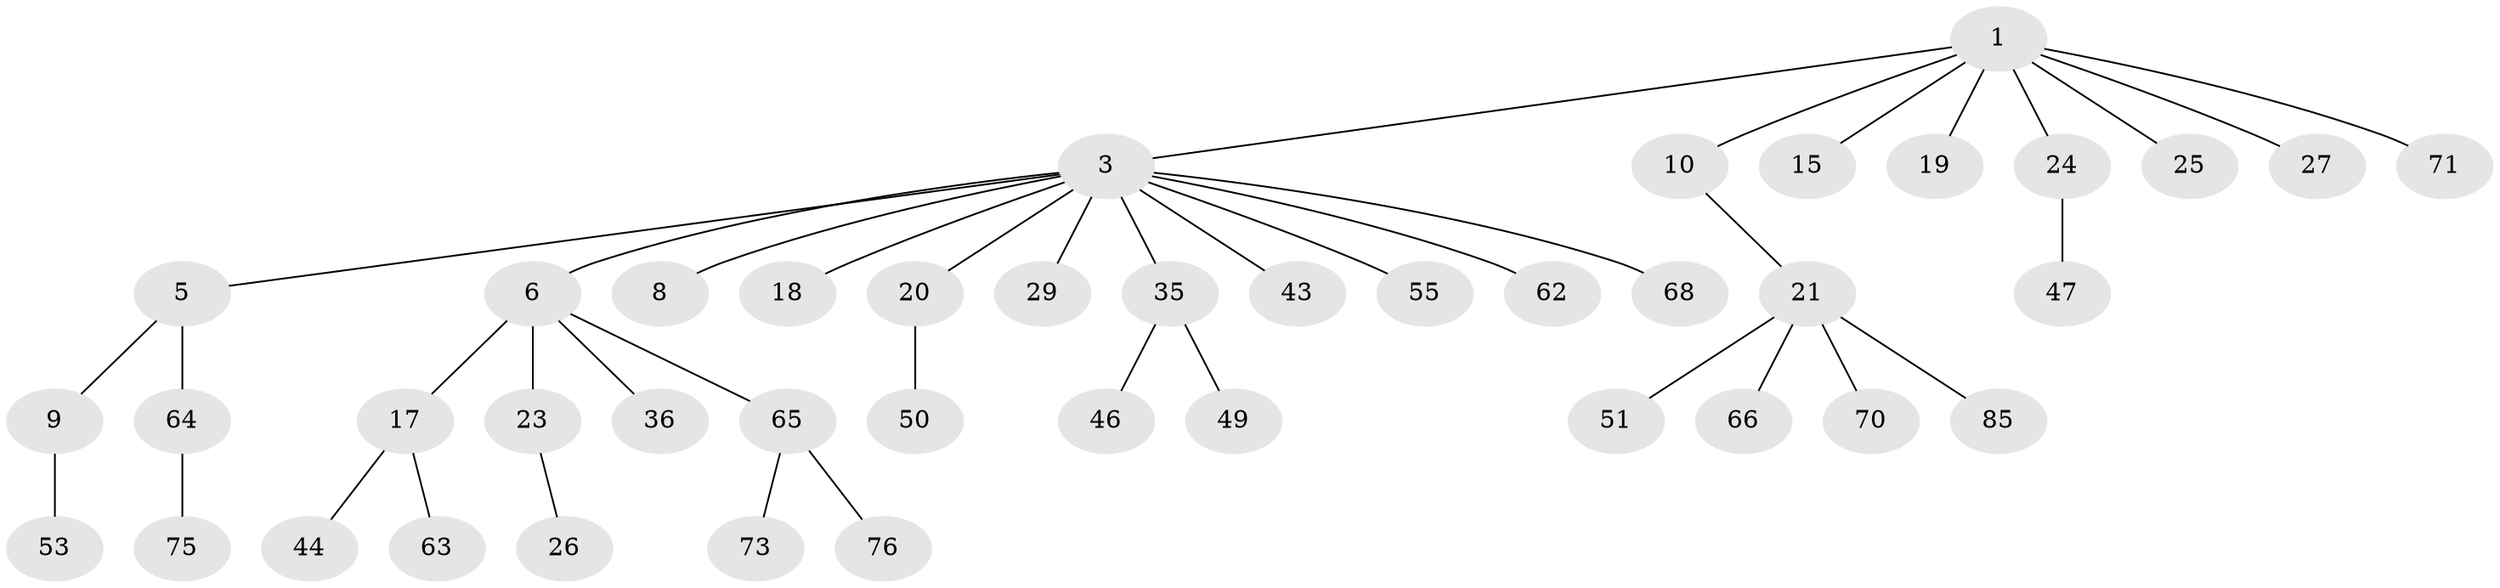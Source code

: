 // original degree distribution, {4: 0.10588235294117647, 6: 0.011764705882352941, 8: 0.011764705882352941, 3: 0.09411764705882353, 5: 0.011764705882352941, 2: 0.2823529411764706, 1: 0.4823529411764706}
// Generated by graph-tools (version 1.1) at 2025/15/03/09/25 04:15:25]
// undirected, 42 vertices, 41 edges
graph export_dot {
graph [start="1"]
  node [color=gray90,style=filled];
  1 [super="+2"];
  3 [super="+4+13"];
  5 [super="+38+33"];
  6 [super="+7+14"];
  8 [super="+12+52"];
  9 [super="+39"];
  10;
  15 [super="+77+31+16"];
  17 [super="+67"];
  18;
  19;
  20 [super="+22"];
  21 [super="+56+32+61"];
  23 [super="+42"];
  24;
  25 [super="+30"];
  26 [super="+72"];
  27 [super="+40"];
  29 [super="+48"];
  35 [super="+59+37"];
  36 [super="+81"];
  43;
  44;
  46 [super="+74"];
  47 [super="+54"];
  49;
  50;
  51;
  53;
  55 [super="+58+69"];
  62;
  63;
  64;
  65;
  66;
  68;
  70;
  71;
  73;
  75;
  76;
  85;
  1 -- 10;
  1 -- 27;
  1 -- 71;
  1 -- 3;
  1 -- 19;
  1 -- 24;
  1 -- 25;
  1 -- 15;
  3 -- 5;
  3 -- 6;
  3 -- 20;
  3 -- 29;
  3 -- 43;
  3 -- 8;
  3 -- 18;
  3 -- 35;
  3 -- 68;
  3 -- 55;
  3 -- 62;
  5 -- 9;
  5 -- 64;
  6 -- 23;
  6 -- 65;
  6 -- 36;
  6 -- 17;
  9 -- 53;
  10 -- 21;
  17 -- 44;
  17 -- 63;
  20 -- 50;
  21 -- 85;
  21 -- 51;
  21 -- 70;
  21 -- 66;
  23 -- 26;
  24 -- 47;
  35 -- 49;
  35 -- 46;
  64 -- 75;
  65 -- 73;
  65 -- 76;
}
